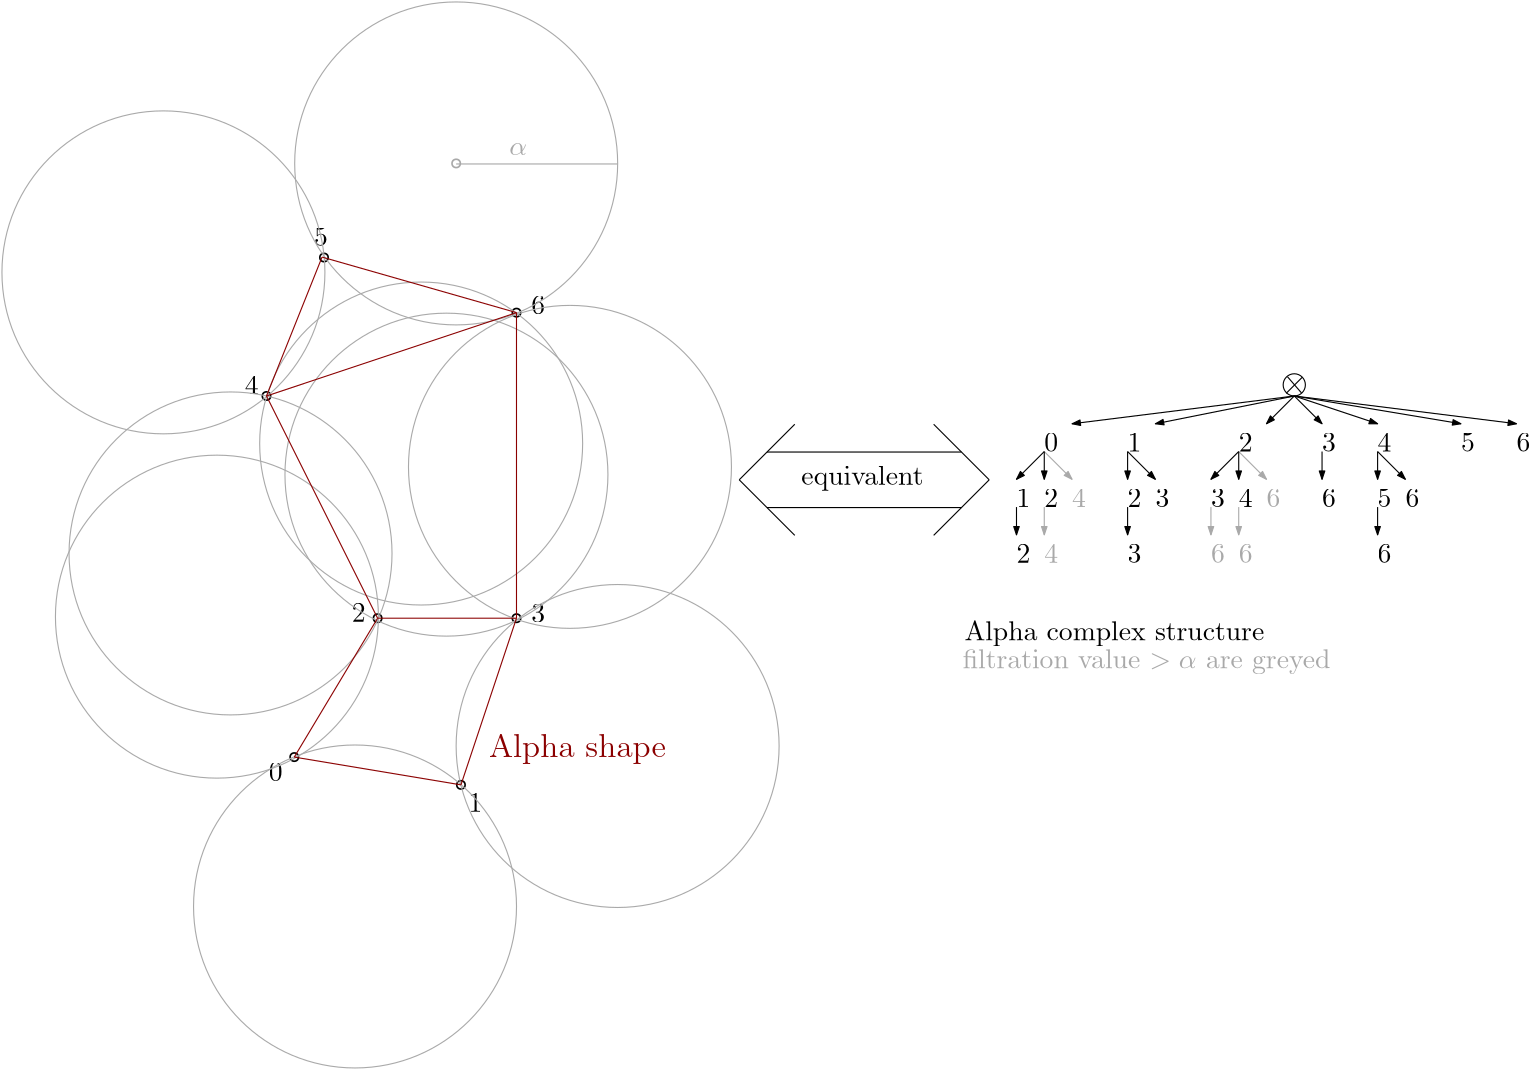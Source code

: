 <?xml version="1.0"?>
<!DOCTYPE ipe SYSTEM "ipe.dtd">
<ipe version="70005" creator="Ipe 7.1.4">
<info created="D:20150603143945" modified="D:20150831165646"/>
<ipestyle name="basic">
<symbol name="arrow/arc(spx)">
<path stroke="sym-stroke" fill="sym-stroke" pen="sym-pen">
0 0 m
-1 0.333 l
-1 -0.333 l
h
</path>
</symbol>
<symbol name="arrow/farc(spx)">
<path stroke="sym-stroke" fill="white" pen="sym-pen">
0 0 m
-1 0.333 l
-1 -0.333 l
h
</path>
</symbol>
<symbol name="mark/circle(sx)" transformations="translations">
<path fill="sym-stroke">
0.6 0 0 0.6 0 0 e
0.4 0 0 0.4 0 0 e
</path>
</symbol>
<symbol name="mark/disk(sx)" transformations="translations">
<path fill="sym-stroke">
0.6 0 0 0.6 0 0 e
</path>
</symbol>
<symbol name="mark/fdisk(sfx)" transformations="translations">
<group>
<path fill="sym-fill">
0.5 0 0 0.5 0 0 e
</path>
<path fill="sym-stroke" fillrule="eofill">
0.6 0 0 0.6 0 0 e
0.4 0 0 0.4 0 0 e
</path>
</group>
</symbol>
<symbol name="mark/box(sx)" transformations="translations">
<path fill="sym-stroke" fillrule="eofill">
-0.6 -0.6 m
0.6 -0.6 l
0.6 0.6 l
-0.6 0.6 l
h
-0.4 -0.4 m
0.4 -0.4 l
0.4 0.4 l
-0.4 0.4 l
h
</path>
</symbol>
<symbol name="mark/square(sx)" transformations="translations">
<path fill="sym-stroke">
-0.6 -0.6 m
0.6 -0.6 l
0.6 0.6 l
-0.6 0.6 l
h
</path>
</symbol>
<symbol name="mark/fsquare(sfx)" transformations="translations">
<group>
<path fill="sym-fill">
-0.5 -0.5 m
0.5 -0.5 l
0.5 0.5 l
-0.5 0.5 l
h
</path>
<path fill="sym-stroke" fillrule="eofill">
-0.6 -0.6 m
0.6 -0.6 l
0.6 0.6 l
-0.6 0.6 l
h
-0.4 -0.4 m
0.4 -0.4 l
0.4 0.4 l
-0.4 0.4 l
h
</path>
</group>
</symbol>
<symbol name="mark/cross(sx)" transformations="translations">
<group>
<path fill="sym-stroke">
-0.43 -0.57 m
0.57 0.43 l
0.43 0.57 l
-0.57 -0.43 l
h
</path>
<path fill="sym-stroke">
-0.43 0.57 m
0.57 -0.43 l
0.43 -0.57 l
-0.57 0.43 l
h
</path>
</group>
</symbol>
<symbol name="arrow/fnormal(spx)">
<path stroke="sym-stroke" fill="white" pen="sym-pen">
0 0 m
-1 0.333 l
-1 -0.333 l
h
</path>
</symbol>
<symbol name="arrow/pointed(spx)">
<path stroke="sym-stroke" fill="sym-stroke" pen="sym-pen">
0 0 m
-1 0.333 l
-0.8 0 l
-1 -0.333 l
h
</path>
</symbol>
<symbol name="arrow/fpointed(spx)">
<path stroke="sym-stroke" fill="white" pen="sym-pen">
0 0 m
-1 0.333 l
-0.8 0 l
-1 -0.333 l
h
</path>
</symbol>
<symbol name="arrow/linear(spx)">
<path stroke="sym-stroke" pen="sym-pen">
-1 0.333 m
0 0 l
-1 -0.333 l
</path>
</symbol>
<symbol name="arrow/fdouble(spx)">
<path stroke="sym-stroke" fill="white" pen="sym-pen">
0 0 m
-1 0.333 l
-1 -0.333 l
h
-1 0 m
-2 0.333 l
-2 -0.333 l
h
</path>
</symbol>
<symbol name="arrow/double(spx)">
<path stroke="sym-stroke" fill="sym-stroke" pen="sym-pen">
0 0 m
-1 0.333 l
-1 -0.333 l
h
-1 0 m
-2 0.333 l
-2 -0.333 l
h
</path>
</symbol>
<pen name="heavier" value="0.8"/>
<pen name="fat" value="1.2"/>
<pen name="ultrafat" value="2"/>
<symbolsize name="large" value="5"/>
<symbolsize name="small" value="2"/>
<symbolsize name="tiny" value="1.1"/>
<arrowsize name="large" value="10"/>
<arrowsize name="small" value="5"/>
<arrowsize name="tiny" value="3"/>
<color name="red" value="1 0 0"/>
<color name="green" value="0 1 0"/>
<color name="blue" value="0 0 1"/>
<color name="yellow" value="1 1 0"/>
<color name="orange" value="1 0.647 0"/>
<color name="gold" value="1 0.843 0"/>
<color name="purple" value="0.627 0.125 0.941"/>
<color name="gray" value="0.745"/>
<color name="brown" value="0.647 0.165 0.165"/>
<color name="navy" value="0 0 0.502"/>
<color name="pink" value="1 0.753 0.796"/>
<color name="seagreen" value="0.18 0.545 0.341"/>
<color name="turquoise" value="0.251 0.878 0.816"/>
<color name="violet" value="0.933 0.51 0.933"/>
<color name="darkblue" value="0 0 0.545"/>
<color name="darkcyan" value="0 0.545 0.545"/>
<color name="darkgray" value="0.663"/>
<color name="darkgreen" value="0 0.392 0"/>
<color name="darkmagenta" value="0.545 0 0.545"/>
<color name="darkorange" value="1 0.549 0"/>
<color name="darkred" value="0.545 0 0"/>
<color name="lightblue" value="0.678 0.847 0.902"/>
<color name="lightcyan" value="0.878 1 1"/>
<color name="lightgray" value="0.827"/>
<color name="lightgreen" value="0.565 0.933 0.565"/>
<color name="lightyellow" value="1 1 0.878"/>
<dashstyle name="dashed" value="[4] 0"/>
<dashstyle name="dotted" value="[1 3] 0"/>
<dashstyle name="dash dotted" value="[4 2 1 2] 0"/>
<dashstyle name="dash dot dotted" value="[4 2 1 2 1 2] 0"/>
<textsize name="large" value="\large"/>
<textsize name="Large" value="\Large"/>
<textsize name="LARGE" value="\LARGE"/>
<textsize name="huge" value="\huge"/>
<textsize name="Huge" value="\Huge"/>
<textsize name="small" value="\small"/>
<textsize name="footnote" value="\footnotesize"/>
<textsize name="tiny" value="\tiny"/>
<textstyle name="center" begin="\begin{center}" end="\end{center}"/>
<textstyle name="itemize" begin="\begin{itemize}" end="\end{itemize}"/>
<textstyle name="item" begin="\begin{itemize}\item{}" end="\end{itemize}"/>
<gridsize name="4 pts" value="4"/>
<gridsize name="8 pts (~3 mm)" value="8"/>
<gridsize name="16 pts (~6 mm)" value="16"/>
<gridsize name="32 pts (~12 mm)" value="32"/>
<gridsize name="10 pts (~3.5 mm)" value="10"/>
<gridsize name="20 pts (~7 mm)" value="20"/>
<gridsize name="14 pts (~5 mm)" value="14"/>
<gridsize name="28 pts (~10 mm)" value="28"/>
<gridsize name="56 pts (~20 mm)" value="56"/>
<anglesize name="90 deg" value="90"/>
<anglesize name="60 deg" value="60"/>
<anglesize name="45 deg" value="45"/>
<anglesize name="30 deg" value="30"/>
<anglesize name="22.5 deg" value="22.5"/>
<tiling name="falling" angle="-60" step="4" width="1"/>
<tiling name="rising" angle="30" step="4" width="1"/>
</ipestyle>
<page>
<layer name="alpha"/>
<view layers="alpha" active="alpha"/>
<use layer="alpha" matrix="1 0 0 1 -170.178 30.1775" name="mark/fdisk(sfx)" pos="280 660" size="normal" stroke="black" fill="white"/>
<use matrix="1 0 0 1 -169.478 20.0238" name="mark/fdisk(sfx)" pos="300 720" size="normal" stroke="black" fill="white"/>
<use matrix="1 0 0 1 -170.178 30.1775" name="mark/fdisk(sfx)" pos="370 690" size="normal" stroke="black" fill="white"/>
<use matrix="1 0 0 1 -170.178 30.1775" name="mark/fdisk(sfx)" pos="290 530" size="normal" stroke="black" fill="white"/>
<use matrix="1 0 0 1 -170.178 30.1775" name="mark/fdisk(sfx)" pos="350 520" size="normal" stroke="black" fill="white"/>
<use matrix="1 0 0 1 -170.178 30.1775" name="mark/fdisk(sfx)" pos="320 580" size="normal" stroke="black" fill="white"/>
<use matrix="1 0 0 1 -170.178 30.1775" name="mark/fdisk(sfx)" pos="370 580" size="normal" stroke="black" fill="white"/>
<text matrix="1 0 0 1 -190.178 30.1775" transformations="translations" pos="380 530" stroke="darkred" type="label" width="63.793" height="8.307" depth="2.32" valign="baseline" size="large">Alpha shape</text>
<text matrix="1 0 0 1 -172.333 26.6762" transformations="translations" pos="282.952 524.893" stroke="black" type="label" width="4.981" height="6.42" depth="0" valign="baseline">0</text>
<text matrix="1 0 0 1 -170.178 30.1775" transformations="translations" pos="352.708 510.349" stroke="black" type="label" width="4.981" height="6.42" depth="0" valign="baseline">1</text>
<text matrix="1 0 0 1 -170.178 30.1775" transformations="translations" pos="310.693 578.759" stroke="black" type="label" width="4.981" height="6.42" depth="0" valign="baseline">2</text>
<text matrix="1 0 0 1 -170.178 30.1775" transformations="translations" pos="375.332 578.49" stroke="black" type="label" width="4.981" height="6.42" depth="0" valign="baseline">3</text>
<text matrix="1 0 0 1 -170.178 30.1775" transformations="translations" pos="272.179 660.635" stroke="black" type="label" width="4.981" height="6.42" depth="0" valign="baseline">4</text>
<text matrix="1 0 0 1 -169.478 20.0238" transformations="translations" pos="296.419 724.197" stroke="black" type="label" width="4.981" height="6.42" depth="0" valign="baseline">5</text>
<text matrix="1 0 0 1 -170.178 30.1775" transformations="translations" pos="375.332 689.453" stroke="black" type="label" width="4.981" height="6.42" depth="0" valign="baseline">6</text>
<text matrix="1 0 0 1 29.8225 -9.82249" transformations="translations" pos="360 680" stroke="black" type="label" width="4.981" height="6.42" depth="0" valign="baseline">0</text>
<text matrix="1 0 0 1 19.8225 -9.82249" transformations="translations" pos="360 660" stroke="black" type="label" width="4.981" height="6.42" depth="0" valign="baseline">1</text>
<text matrix="1 0 0 1 19.8225 -9.82249" transformations="translations" pos="360 640" stroke="black" type="label" width="4.981" height="6.42" depth="0" valign="baseline">2</text>
<text matrix="1 0 0 1 19.8225 -9.82249" transformations="translations" pos="370 660" stroke="black" type="label" width="4.981" height="6.42" depth="0" valign="baseline">2</text>
<text matrix="1 0 0 1 39.8225 -9.82249" transformations="translations" pos="380 680" stroke="black" type="label" width="4.981" height="6.42" depth="0" valign="baseline">1</text>
<text matrix="1 0 0 1 39.8225 -9.82249" transformations="translations" pos="380 660" stroke="black" type="label" width="4.981" height="6.42" depth="0" valign="baseline">2</text>
<text matrix="1 0 0 1 59.8225 -9.82249" transformations="translations" pos="400 680" stroke="black" type="label" width="4.981" height="6.42" depth="0" valign="baseline">2</text>
<text matrix="1 0 0 1 29.8225 -9.82249" transformations="translations" pos="390 640" stroke="black" type="label" width="4.981" height="6.42" depth="0" valign="baseline">3</text>
<text matrix="1 0 0 1 29.8225 -9.82249" transformations="translations" pos="400 660" stroke="black" type="label" width="4.981" height="6.42" depth="0" valign="baseline">3</text>
<text matrix="1 0 0 1 39.8225 -9.82249" transformations="translations" pos="410 660" stroke="black" type="label" width="4.981" height="6.42" depth="0" valign="baseline">3</text>
<text matrix="1 0 0 1 59.8225 -9.82249" transformations="translations" pos="430 680" stroke="black" type="label" width="4.981" height="6.42" depth="0" valign="baseline">3</text>
<text matrix="1 0 0 1 19.8225 -9.82249" transformations="translations" pos="370 640" stroke="darkgray" type="label" width="4.981" height="6.42" depth="0" valign="baseline">4</text>
<text matrix="1 0 0 1 19.8225 -9.82249" transformations="translations" pos="380 660" stroke="darkgray" type="label" width="4.981" height="6.42" depth="0" valign="baseline">4</text>
<text matrix="1 0 0 1 29.8225 -9.82249" transformations="translations" pos="430 660" stroke="black" type="label" width="4.981" height="6.42" depth="0" valign="baseline">4</text>
<text matrix="1 0 0 1 49.8225 -9.82249" transformations="translations" pos="460 680" stroke="black" type="label" width="4.981" height="6.42" depth="0" valign="baseline">4</text>
<text matrix="1 0 0 1 19.8225 -9.82249" transformations="translations" pos="430 640" stroke="darkgray" type="label" width="4.981" height="6.42" depth="0" valign="baseline">6</text>
<text matrix="1 0 0 1 19.8225 -9.82249" transformations="translations" pos="450 660" stroke="darkgray" type="label" width="4.981" height="6.42" depth="0" valign="baseline">6</text>
<text matrix="1 0 0 1 29.8225 -9.82249" transformations="translations" pos="460 660" stroke="black" type="label" width="4.981" height="6.42" depth="0" valign="baseline">6</text>
<text matrix="1 0 0 1 39.8225 -9.82249" transformations="translations" pos="520 680" stroke="black" type="label" width="4.981" height="6.42" depth="0" valign="baseline">6</text>
<text matrix="1 0 0 1 159.822 -9.82249" transformations="translations" pos="300 640" stroke="darkgray" type="label" width="4.981" height="6.42" depth="0" valign="baseline">6</text>
<text matrix="1 0 0 1 169.822 -9.82249" transformations="translations" pos="350 660" stroke="black" type="label" width="4.981" height="6.42" depth="0" valign="baseline">6</text>
<text matrix="1 0 0 1 159.822 -9.82249" transformations="translations" pos="350 660" stroke="black" type="label" width="4.981" height="6.42" depth="0" valign="baseline">5</text>
<text matrix="1 0 0 1 159.822 -9.82249" transformations="translations" pos="350 640" stroke="black" type="label" width="4.981" height="6.42" depth="0" valign="baseline">6</text>
<text matrix="1 0 0 1 159.822 -9.82249" transformations="translations" pos="380 680" stroke="black" type="label" width="4.981" height="6.42" depth="0" valign="baseline">5</text>
<path matrix="1 0 0 1 159.822 -9.82249" stroke="black">
4 0 0 4 320 704 e
</path>
<path matrix="1 0 0 1 159.822 -9.82249" stroke="black">
322.919 706.788 m
317.189 701.058 l
317.189 701.203 l
</path>
<path matrix="1 0 0 1 159.822 -9.82249" stroke="black">
317.551 706.934 m
322.629 701.058 l
</path>
<path matrix="1 0 0 1 159.822 -9.82249" stroke="darkgray" arrow="normal/tiny">
230 680 m
240 670 l
</path>
<path matrix="1 0 0 1 189.822 -9.82249" stroke="black" arrow="normal/tiny">
230 680 m
240 670 l
</path>
<path matrix="1 0 0 1 229.822 -9.82249" stroke="darkgray" arrow="normal/tiny">
230 680 m
240 670 l
</path>
<path matrix="1 0 0 1 279.822 -9.82249" stroke="black" arrow="normal/tiny">
230 680 m
240 670 l
</path>
<path matrix="1 0 0 1 159.822 -9.82249" stroke="black" arrow="normal/tiny">
230 680 m
220 670 l
</path>
<path matrix="1 0 0 1 159.822 -9.82249" stroke="black" arrow="normal/tiny">
230 680 m
230 670 l
</path>
<path matrix="1 0 0 1 159.822 -9.82249" stroke="black" arrow="normal/tiny">
220 660 m
220 650 l
</path>
<path matrix="1 0 0 1 159.822 -9.82249" stroke="darkgray" arrow="normal/tiny">
230 660 m
230 650 l
</path>
<path matrix="1 0 0 1 159.822 -9.82249" stroke="black" arrow="normal/tiny">
260 680 m
260 670 l
</path>
<path matrix="1 0 0 1 159.822 -9.82249" stroke="black" arrow="normal/tiny">
260 660 m
260 650 l
</path>
<path matrix="1 0 0 1 159.822 -9.82249" stroke="black" arrow="normal/tiny">
300 680 m
300 670 l
</path>
<path matrix="1 0 0 1 159.822 -9.82249" stroke="black" arrow="normal/tiny">
300 680 m
290 670 l
</path>
<path matrix="1 0 0 1 159.822 -9.82249" stroke="darkgray" arrow="normal/tiny">
290 660 m
290 650 l
</path>
<path matrix="1 0 0 1 159.822 -9.82249" stroke="darkgray" arrow="normal/tiny">
300 660 m
300 650 l
</path>
<path matrix="1 0 0 1 159.822 -9.82249" stroke="black" arrow="normal/tiny">
330 680 m
330 670 l
</path>
<path matrix="1 0 0 1 159.822 -9.82249" stroke="black" arrow="normal/tiny">
350 680 m
350 670 l
</path>
<path matrix="1 0 0 1 159.822 -9.82249" stroke="black" arrow="normal/tiny">
350 660 m
350 650 l
</path>
<path matrix="1 0 0 1 159.822 -9.82249" stroke="black" arrow="normal/tiny">
320 700 m
240 690 l
</path>
<path matrix="1 0 0 1 159.822 -9.82249" stroke="black" arrow="normal/tiny">
320 700 m
270 690 l
</path>
<path matrix="1 0 0 1 159.822 -9.82249" stroke="black" arrow="normal/tiny">
320 700 m
310 690 l
</path>
<path matrix="1 0 0 1 159.822 -9.82249" stroke="black" arrow="normal/tiny">
320 700 m
330 690 l
</path>
<path matrix="1 0 0 1 159.822 -9.82249" stroke="black" arrow="normal/tiny">
320 700 m
350 690 l
</path>
<path matrix="1 0 0 1 159.822 -9.82249" stroke="black" arrow="normal/tiny">
320 700 m
380 690 l
</path>
<path matrix="1 0 0 1 159.822 -9.82249" stroke="black" arrow="normal/tiny">
320 700 m
400 690 l
</path>
<text matrix="1 0 0 1 181.065 -17.7515" transformations="translations" pos="180 620" stroke="black" type="label" width="108.04" height="6.926" depth="1.93" valign="baseline">Alpha complex structure</text>
<path matrix="1 0 0 1 0.147054 -27.9437" stroke="darkgray">
58.1341 0 0 58.1341 218.925 692.601 e
</path>
<path matrix="1 0 0 1 17.3033 -128.43" stroke="darkgray">
58.1341 0 0 58.1341 218.925 692.601 e
</path>
<path matrix="1 0 0 1 -40.8179 81.2962" stroke="darkgray">
58.1341 0 0 58.1341 218.925 692.601 e
</path>
<path matrix="1 0 0 1 -77.2312 -186.201" stroke="darkgray">
58.1341 0 0 58.1341 218.925 692.601 e
</path>
<path matrix="1 0 0 1 -126.949 -81.8634" stroke="darkgray">
58.1341 0 0 58.1341 218.925 692.601 e
</path>
<path matrix="1 0 0 1 -122.048 -59.1051" stroke="darkgray">
58.1341 0 0 58.1341 218.925 692.601 e
</path>
<path matrix="1 0 0 1 -44.3191 -30.7447" stroke="darkgray">
58.1341 0 0 58.1341 218.925 692.601 e
</path>
<path matrix="1 0 0 1 -146.206 42.0819" stroke="darkgray">
58.1341 0 0 58.1341 218.925 692.601 e
</path>
<path matrix="1 0 0 1 -53.4225 -19.5406" stroke="darkgray">
58.1341 0 0 58.1341 218.925 692.601 e
</path>
<path matrix="1 0 0 1 69.8225 30.1775" stroke="darkred">
60 710 m
40 660 l
</path>
<path matrix="1 0 0 1 69.8225 30.1775" stroke="darkred">
40 660 m
130 690 l
</path>
<path matrix="1 0 0 1 69.8225 30.1775" stroke="darkred">
130 690 m
60 710 l
</path>
<path matrix="1 0 0 1 69.8225 30.1775" stroke="darkred">
40 660 m
80 580 l
</path>
<path matrix="1 0 0 1 69.8225 30.1775" stroke="darkred">
80 580 m
130 580 l
130 580 l
</path>
<path matrix="1 0 0 1 69.8225 30.1775" stroke="darkred">
130 580 m
110 520 l
</path>
<path matrix="1 0 0 1 69.8225 30.1775" stroke="darkred">
110 520 m
50 530 l
50 530 l
50 530 l
</path>
<path matrix="1 0 0 1 69.8225 30.1775" stroke="darkred">
50 530 m
80 580 l
</path>
<path matrix="1 0 0 1 69.8225 30.1775" stroke="darkred">
130 580 m
130 690 l
</path>
<use matrix="1 0 0 1 69.8225 30.1775" name="mark/fdisk(sfx)" pos="108.285 743.72" size="normal" stroke="darkgray" fill="white"/>
<path matrix="1 0 0 1 69.8225 30.1775" stroke="darkgray">
108.275 743.531 m
166.45 743.531 l
</path>
<text matrix="1 0 0 1 69.8225 30.1775" transformations="translations" pos="127.397 746.763" stroke="darkgray" type="label" width="6.41" height="4.289" depth="0" valign="baseline">$\alpha$</text>
<text matrix="1 0 0 1 180.473 -27.8112" transformations="translations" pos="180 620" stroke="darkgray" type="label" width="132.41" height="6.926" depth="1.93" valign="baseline">filtration value $&gt; \alpha$ are greyed</text>
<path stroke="black">
280 660 m
300 680 l
</path>
<path stroke="black">
280 660 m
300 640 l
</path>
<path stroke="black">
370 660 m
350 680 l
</path>
<path stroke="black">
370 660 m
350 640 l
</path>
<path stroke="black">
290 670 m
360 670 l
</path>
<path stroke="black">
290 650 m
360 650 l
</path>
<text matrix="1 0 0 1 2.36686 -1.77515" transformations="translations" pos="300 660" stroke="black" type="label" width="44.002" height="6.926" depth="1.93" valign="baseline">equivalent</text>
</page>
</ipe>
